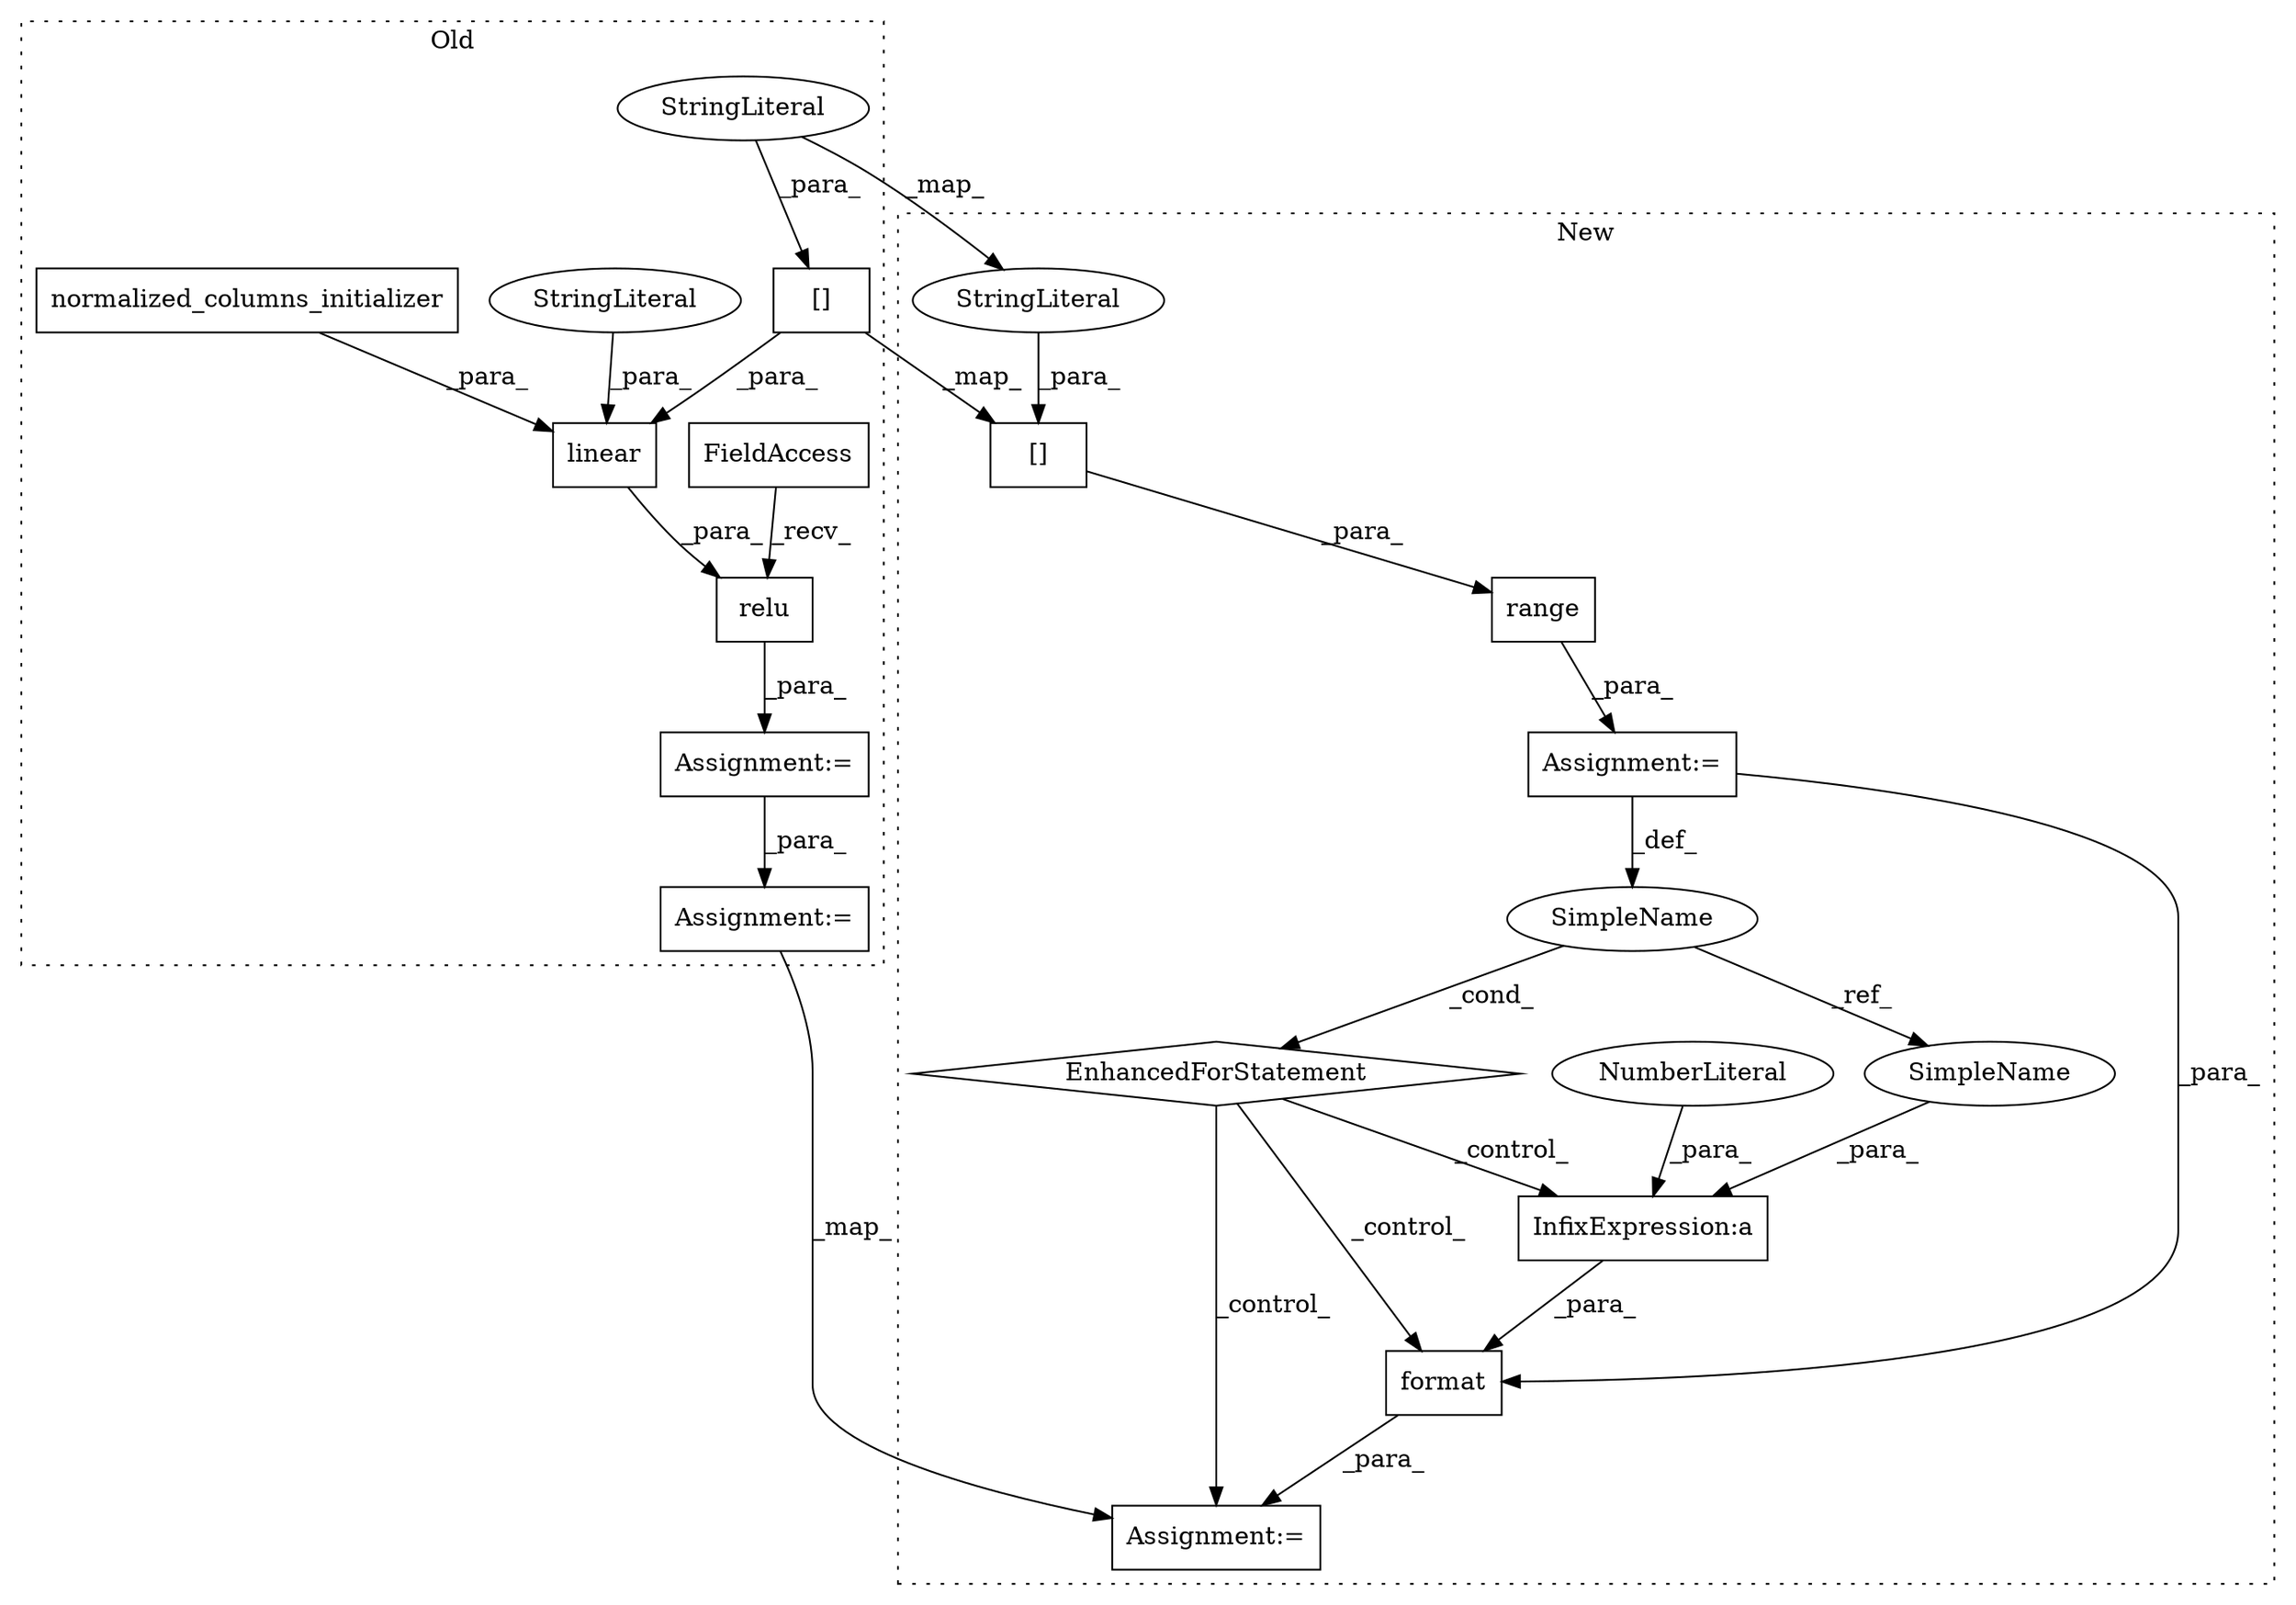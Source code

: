 digraph G {
subgraph cluster0 {
1 [label="relu" a="32" s="3565,3647" l="5,1" shape="box"];
7 [label="Assignment:=" a="7" s="3550" l="1" shape="box"];
9 [label="linear" a="32" s="3570,3646" l="7,1" shape="box"];
11 [label="[]" a="2" s="3579,3607" l="12,1" shape="box"];
12 [label="FieldAccess" a="22" s="3551" l="13" shape="box"];
15 [label="StringLiteral" a="45" s="3591" l="16" shape="ellipse"];
16 [label="StringLiteral" a="45" s="3609" l="4" shape="ellipse"];
17 [label="Assignment:=" a="7" s="3657" l="1" shape="box"];
19 [label="normalized_columns_initializer" a="32" s="3614" l="32" shape="box"];
label = "Old";
style="dotted";
}
subgraph cluster1 {
2 [label="EnhancedForStatement" a="70" s="3551,3653" l="57,2" shape="diamond"];
3 [label="InfixExpression:a" a="27" s="3739" l="3" shape="box"];
4 [label="NumberLiteral" a="34" s="3742" l="1" shape="ellipse"];
5 [label="range" a="32" s="3616,3652" l="6,1" shape="box"];
6 [label="SimpleName" a="42" s="3612" l="1" shape="ellipse"];
8 [label="Assignment:=" a="7" s="3551,3653" l="57,2" shape="box"];
10 [label="[]" a="2" s="3622,3651" l="12,1" shape="box"];
13 [label="format" a="32" s="3731,3743" l="7,1" shape="box"];
14 [label="StringLiteral" a="45" s="3634" l="17" shape="ellipse"];
18 [label="Assignment:=" a="7" s="3666" l="1" shape="box"];
20 [label="SimpleName" a="42" s="3738" l="1" shape="ellipse"];
label = "New";
style="dotted";
}
1 -> 7 [label="_para_"];
2 -> 3 [label="_control_"];
2 -> 13 [label="_control_"];
2 -> 18 [label="_control_"];
3 -> 13 [label="_para_"];
4 -> 3 [label="_para_"];
5 -> 8 [label="_para_"];
6 -> 2 [label="_cond_"];
6 -> 20 [label="_ref_"];
7 -> 17 [label="_para_"];
8 -> 6 [label="_def_"];
8 -> 13 [label="_para_"];
9 -> 1 [label="_para_"];
10 -> 5 [label="_para_"];
11 -> 10 [label="_map_"];
11 -> 9 [label="_para_"];
12 -> 1 [label="_recv_"];
13 -> 18 [label="_para_"];
14 -> 10 [label="_para_"];
15 -> 11 [label="_para_"];
15 -> 14 [label="_map_"];
16 -> 9 [label="_para_"];
17 -> 18 [label="_map_"];
19 -> 9 [label="_para_"];
20 -> 3 [label="_para_"];
}